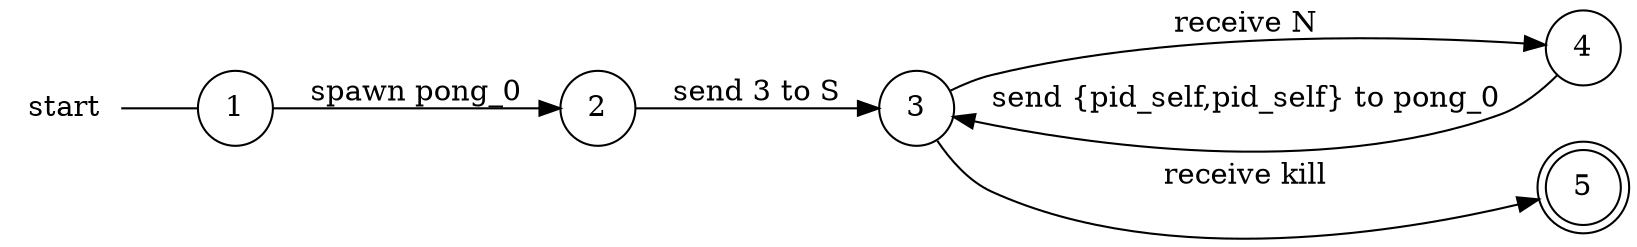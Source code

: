 digraph start {
	rankdir="LR";
	n_0 [label="start", shape="plaintext"];
	n_1 [id="5", shape=doublecircle, label="5"];
	n_2 [id="6", shape=circle, label="4"];
	n_3 [id="1", shape=circle, label="1"];
	n_0 -> n_3 [arrowhead=none];
	n_4 [id="2", shape=circle, label="2"];
	n_5 [id="3", shape=circle, label="3"];

	n_5 -> n_2 [id="[$e|1]", label="receive N"];
	n_3 -> n_4 [id="[$e|6]", label="spawn pong_0"];
	n_2 -> n_5 [id="[$e|5]", label="send {pid_self,pid_self} to pong_0"];
	n_5 -> n_1 [id="[$e|4]", label="receive kill"];
	n_4 -> n_5 [id="[$e|7]", label="send 3 to S"];
}
